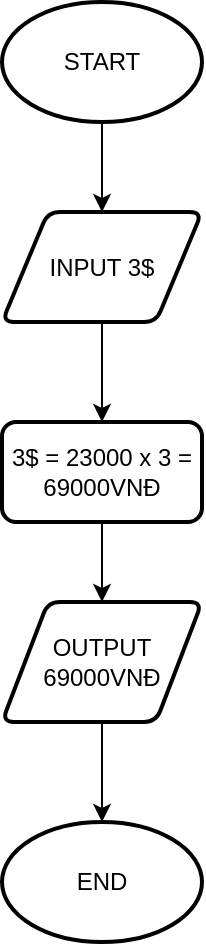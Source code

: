 <mxfile version="20.3.0" type="device"><diagram id="C5RBs43oDa-KdzZeNtuy" name="Page-1"><mxGraphModel dx="1038" dy="737" grid="1" gridSize="10" guides="1" tooltips="1" connect="1" arrows="1" fold="1" page="1" pageScale="1" pageWidth="827" pageHeight="1169" math="0" shadow="0"><root><mxCell id="WIyWlLk6GJQsqaUBKTNV-0"/><mxCell id="WIyWlLk6GJQsqaUBKTNV-1" parent="WIyWlLk6GJQsqaUBKTNV-0"/><mxCell id="ePKAzIjs-9F-maWCKKK3-5" style="edgeStyle=orthogonalEdgeStyle;rounded=0;orthogonalLoop=1;jettySize=auto;html=1;entryX=0.5;entryY=0;entryDx=0;entryDy=0;" edge="1" parent="WIyWlLk6GJQsqaUBKTNV-1" source="ePKAzIjs-9F-maWCKKK3-0" target="ePKAzIjs-9F-maWCKKK3-2"><mxGeometry relative="1" as="geometry"/></mxCell><mxCell id="ePKAzIjs-9F-maWCKKK3-0" value="START" style="strokeWidth=2;html=1;shape=mxgraph.flowchart.start_1;whiteSpace=wrap;" vertex="1" parent="WIyWlLk6GJQsqaUBKTNV-1"><mxGeometry x="360" y="450" width="100" height="60" as="geometry"/></mxCell><mxCell id="ePKAzIjs-9F-maWCKKK3-1" value="END" style="strokeWidth=2;html=1;shape=mxgraph.flowchart.start_1;whiteSpace=wrap;" vertex="1" parent="WIyWlLk6GJQsqaUBKTNV-1"><mxGeometry x="360" y="860" width="100" height="60" as="geometry"/></mxCell><mxCell id="ePKAzIjs-9F-maWCKKK3-6" style="edgeStyle=orthogonalEdgeStyle;rounded=0;orthogonalLoop=1;jettySize=auto;html=1;entryX=0.5;entryY=0;entryDx=0;entryDy=0;" edge="1" parent="WIyWlLk6GJQsqaUBKTNV-1" source="ePKAzIjs-9F-maWCKKK3-2" target="ePKAzIjs-9F-maWCKKK3-3"><mxGeometry relative="1" as="geometry"/></mxCell><mxCell id="ePKAzIjs-9F-maWCKKK3-2" value="INPUT 3$" style="shape=parallelogram;html=1;strokeWidth=2;perimeter=parallelogramPerimeter;whiteSpace=wrap;rounded=1;arcSize=12;size=0.23;" vertex="1" parent="WIyWlLk6GJQsqaUBKTNV-1"><mxGeometry x="360" y="555" width="100" height="55" as="geometry"/></mxCell><mxCell id="ePKAzIjs-9F-maWCKKK3-7" style="edgeStyle=orthogonalEdgeStyle;rounded=0;orthogonalLoop=1;jettySize=auto;html=1;entryX=0.5;entryY=0;entryDx=0;entryDy=0;" edge="1" parent="WIyWlLk6GJQsqaUBKTNV-1" source="ePKAzIjs-9F-maWCKKK3-3" target="ePKAzIjs-9F-maWCKKK3-4"><mxGeometry relative="1" as="geometry"/></mxCell><mxCell id="ePKAzIjs-9F-maWCKKK3-3" value="3$ = 23000 x 3 = 69000VNĐ" style="rounded=1;whiteSpace=wrap;html=1;absoluteArcSize=1;arcSize=14;strokeWidth=2;" vertex="1" parent="WIyWlLk6GJQsqaUBKTNV-1"><mxGeometry x="360" y="660" width="100" height="50" as="geometry"/></mxCell><mxCell id="ePKAzIjs-9F-maWCKKK3-8" style="edgeStyle=orthogonalEdgeStyle;rounded=0;orthogonalLoop=1;jettySize=auto;html=1;entryX=0.5;entryY=0;entryDx=0;entryDy=0;entryPerimeter=0;" edge="1" parent="WIyWlLk6GJQsqaUBKTNV-1" source="ePKAzIjs-9F-maWCKKK3-4" target="ePKAzIjs-9F-maWCKKK3-1"><mxGeometry relative="1" as="geometry"/></mxCell><mxCell id="ePKAzIjs-9F-maWCKKK3-4" value="OUTPUT 69000VNĐ" style="shape=parallelogram;html=1;strokeWidth=2;perimeter=parallelogramPerimeter;whiteSpace=wrap;rounded=1;arcSize=12;size=0.23;" vertex="1" parent="WIyWlLk6GJQsqaUBKTNV-1"><mxGeometry x="360" y="750" width="100" height="60" as="geometry"/></mxCell></root></mxGraphModel></diagram></mxfile>